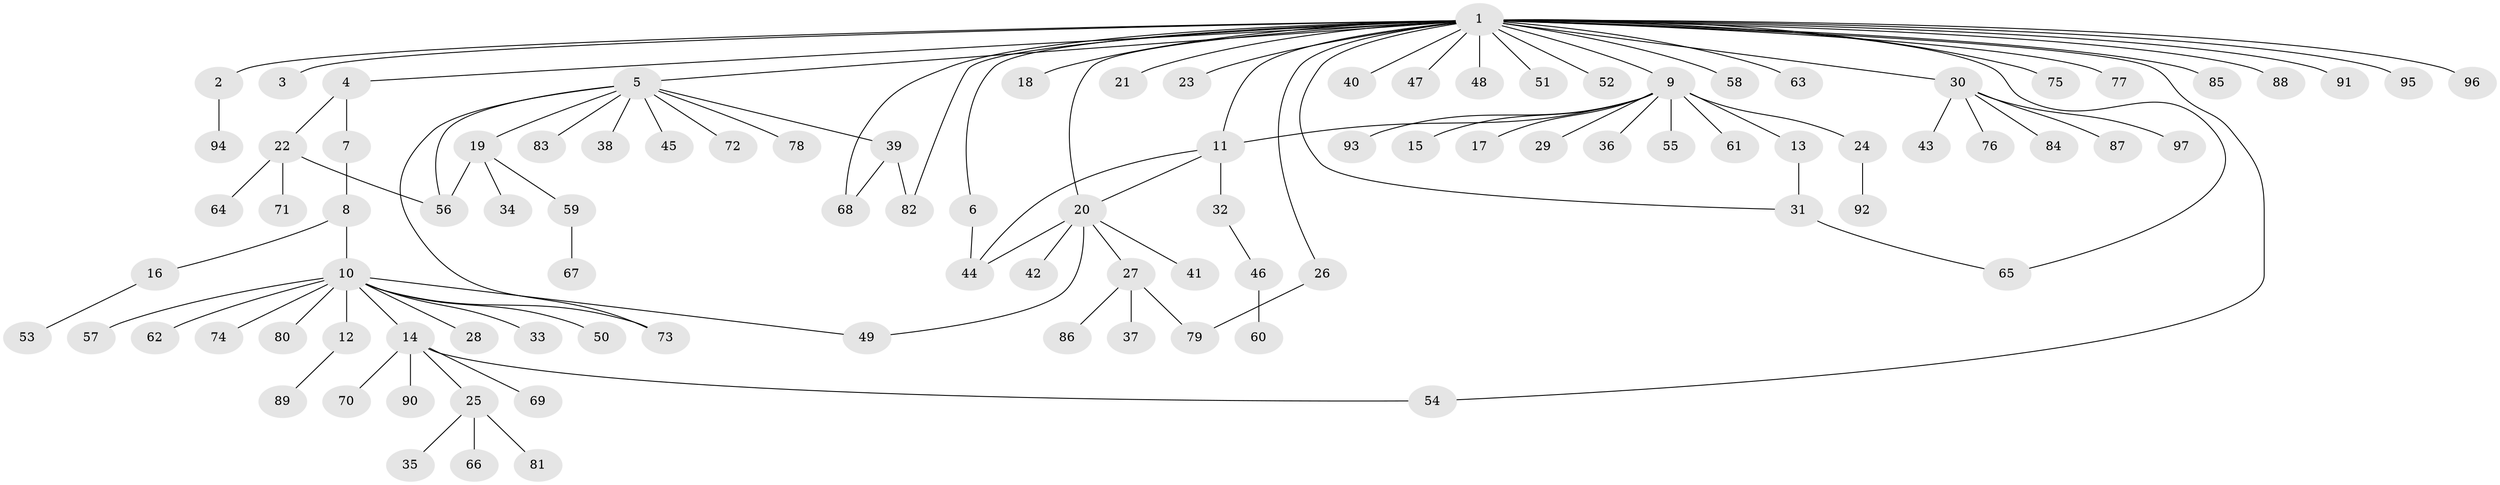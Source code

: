 // original degree distribution, {36: 0.007246376811594203, 2: 0.15942028985507245, 3: 0.10144927536231885, 11: 0.007246376811594203, 4: 0.028985507246376812, 5: 0.036231884057971016, 12: 0.007246376811594203, 13: 0.007246376811594203, 7: 0.014492753623188406, 1: 0.6231884057971014, 9: 0.007246376811594203}
// Generated by graph-tools (version 1.1) at 2025/50/03/04/25 22:50:45]
// undirected, 97 vertices, 110 edges
graph export_dot {
  node [color=gray90,style=filled];
  1;
  2;
  3;
  4;
  5;
  6;
  7;
  8;
  9;
  10;
  11;
  12;
  13;
  14;
  15;
  16;
  17;
  18;
  19;
  20;
  21;
  22;
  23;
  24;
  25;
  26;
  27;
  28;
  29;
  30;
  31;
  32;
  33;
  34;
  35;
  36;
  37;
  38;
  39;
  40;
  41;
  42;
  43;
  44;
  45;
  46;
  47;
  48;
  49;
  50;
  51;
  52;
  53;
  54;
  55;
  56;
  57;
  58;
  59;
  60;
  61;
  62;
  63;
  64;
  65;
  66;
  67;
  68;
  69;
  70;
  71;
  72;
  73;
  74;
  75;
  76;
  77;
  78;
  79;
  80;
  81;
  82;
  83;
  84;
  85;
  86;
  87;
  88;
  89;
  90;
  91;
  92;
  93;
  94;
  95;
  96;
  97;
  1 -- 2 [weight=1.0];
  1 -- 3 [weight=1.0];
  1 -- 4 [weight=1.0];
  1 -- 5 [weight=1.0];
  1 -- 6 [weight=1.0];
  1 -- 9 [weight=1.0];
  1 -- 11 [weight=1.0];
  1 -- 18 [weight=1.0];
  1 -- 20 [weight=1.0];
  1 -- 21 [weight=1.0];
  1 -- 23 [weight=1.0];
  1 -- 26 [weight=1.0];
  1 -- 30 [weight=2.0];
  1 -- 31 [weight=1.0];
  1 -- 40 [weight=1.0];
  1 -- 47 [weight=1.0];
  1 -- 48 [weight=1.0];
  1 -- 51 [weight=1.0];
  1 -- 52 [weight=1.0];
  1 -- 54 [weight=1.0];
  1 -- 58 [weight=1.0];
  1 -- 63 [weight=1.0];
  1 -- 65 [weight=1.0];
  1 -- 68 [weight=1.0];
  1 -- 75 [weight=1.0];
  1 -- 77 [weight=1.0];
  1 -- 82 [weight=1.0];
  1 -- 85 [weight=1.0];
  1 -- 88 [weight=1.0];
  1 -- 91 [weight=1.0];
  1 -- 95 [weight=1.0];
  1 -- 96 [weight=1.0];
  2 -- 94 [weight=1.0];
  4 -- 7 [weight=3.0];
  4 -- 22 [weight=1.0];
  5 -- 19 [weight=1.0];
  5 -- 38 [weight=1.0];
  5 -- 39 [weight=1.0];
  5 -- 45 [weight=1.0];
  5 -- 56 [weight=1.0];
  5 -- 72 [weight=1.0];
  5 -- 73 [weight=1.0];
  5 -- 78 [weight=1.0];
  5 -- 83 [weight=1.0];
  6 -- 44 [weight=2.0];
  7 -- 8 [weight=1.0];
  8 -- 10 [weight=1.0];
  8 -- 16 [weight=1.0];
  9 -- 11 [weight=1.0];
  9 -- 13 [weight=1.0];
  9 -- 15 [weight=1.0];
  9 -- 17 [weight=1.0];
  9 -- 24 [weight=1.0];
  9 -- 29 [weight=1.0];
  9 -- 36 [weight=1.0];
  9 -- 55 [weight=1.0];
  9 -- 61 [weight=1.0];
  9 -- 93 [weight=1.0];
  10 -- 12 [weight=1.0];
  10 -- 14 [weight=1.0];
  10 -- 28 [weight=1.0];
  10 -- 33 [weight=1.0];
  10 -- 49 [weight=1.0];
  10 -- 50 [weight=1.0];
  10 -- 57 [weight=1.0];
  10 -- 62 [weight=1.0];
  10 -- 73 [weight=1.0];
  10 -- 74 [weight=1.0];
  10 -- 80 [weight=1.0];
  11 -- 20 [weight=1.0];
  11 -- 32 [weight=1.0];
  11 -- 44 [weight=1.0];
  12 -- 89 [weight=1.0];
  13 -- 31 [weight=1.0];
  14 -- 25 [weight=1.0];
  14 -- 54 [weight=1.0];
  14 -- 69 [weight=1.0];
  14 -- 70 [weight=1.0];
  14 -- 90 [weight=1.0];
  16 -- 53 [weight=1.0];
  19 -- 34 [weight=3.0];
  19 -- 56 [weight=1.0];
  19 -- 59 [weight=1.0];
  20 -- 27 [weight=1.0];
  20 -- 41 [weight=1.0];
  20 -- 42 [weight=1.0];
  20 -- 44 [weight=1.0];
  20 -- 49 [weight=1.0];
  22 -- 56 [weight=1.0];
  22 -- 64 [weight=1.0];
  22 -- 71 [weight=1.0];
  24 -- 92 [weight=1.0];
  25 -- 35 [weight=1.0];
  25 -- 66 [weight=1.0];
  25 -- 81 [weight=1.0];
  26 -- 79 [weight=1.0];
  27 -- 37 [weight=1.0];
  27 -- 79 [weight=1.0];
  27 -- 86 [weight=1.0];
  30 -- 43 [weight=1.0];
  30 -- 76 [weight=1.0];
  30 -- 84 [weight=1.0];
  30 -- 87 [weight=1.0];
  30 -- 97 [weight=1.0];
  31 -- 65 [weight=1.0];
  32 -- 46 [weight=1.0];
  39 -- 68 [weight=1.0];
  39 -- 82 [weight=1.0];
  46 -- 60 [weight=1.0];
  59 -- 67 [weight=1.0];
}
